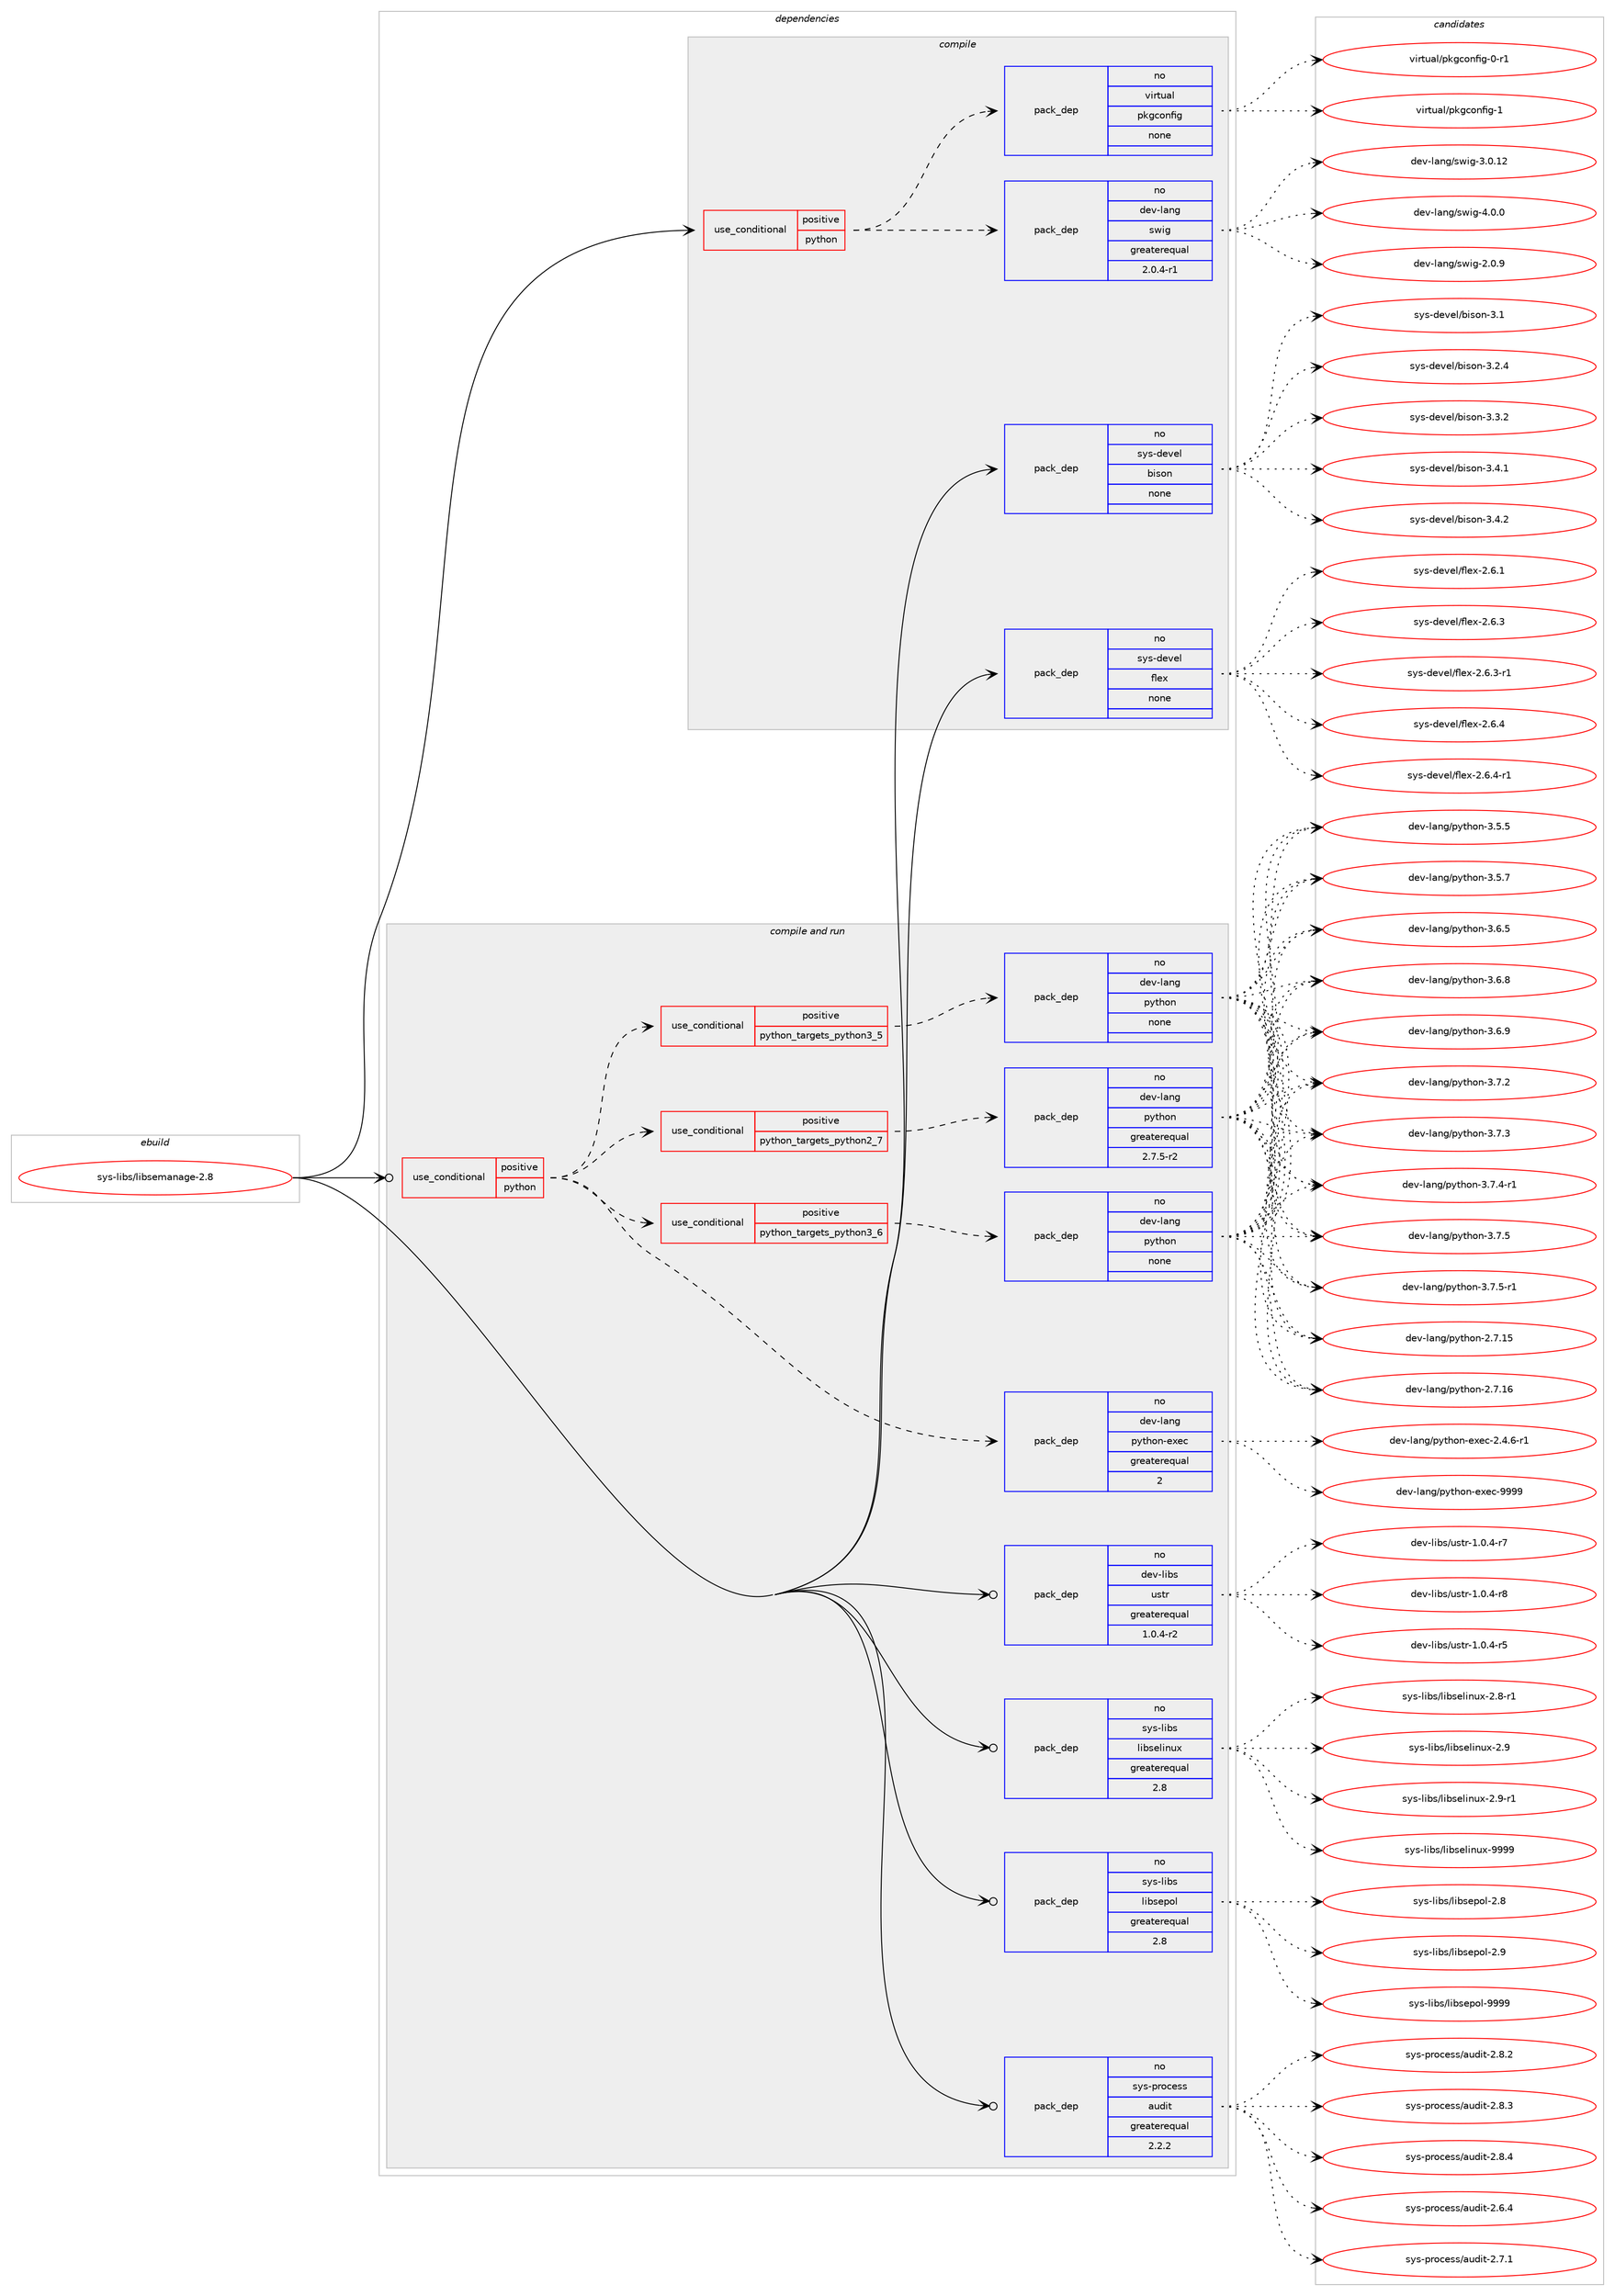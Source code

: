 digraph prolog {

# *************
# Graph options
# *************

newrank=true;
concentrate=true;
compound=true;
graph [rankdir=LR,fontname=Helvetica,fontsize=10,ranksep=1.5];#, ranksep=2.5, nodesep=0.2];
edge  [arrowhead=vee];
node  [fontname=Helvetica,fontsize=10];

# **********
# The ebuild
# **********

subgraph cluster_leftcol {
color=gray;
rank=same;
label=<<i>ebuild</i>>;
id [label="sys-libs/libsemanage-2.8", color=red, width=4, href="../sys-libs/libsemanage-2.8.svg"];
}

# ****************
# The dependencies
# ****************

subgraph cluster_midcol {
color=gray;
label=<<i>dependencies</i>>;
subgraph cluster_compile {
fillcolor="#eeeeee";
style=filled;
label=<<i>compile</i>>;
subgraph cond215826 {
dependency898171 [label=<<TABLE BORDER="0" CELLBORDER="1" CELLSPACING="0" CELLPADDING="4"><TR><TD ROWSPAN="3" CELLPADDING="10">use_conditional</TD></TR><TR><TD>positive</TD></TR><TR><TD>python</TD></TR></TABLE>>, shape=none, color=red];
subgraph pack666555 {
dependency898172 [label=<<TABLE BORDER="0" CELLBORDER="1" CELLSPACING="0" CELLPADDING="4" WIDTH="220"><TR><TD ROWSPAN="6" CELLPADDING="30">pack_dep</TD></TR><TR><TD WIDTH="110">no</TD></TR><TR><TD>dev-lang</TD></TR><TR><TD>swig</TD></TR><TR><TD>greaterequal</TD></TR><TR><TD>2.0.4-r1</TD></TR></TABLE>>, shape=none, color=blue];
}
dependency898171:e -> dependency898172:w [weight=20,style="dashed",arrowhead="vee"];
subgraph pack666556 {
dependency898173 [label=<<TABLE BORDER="0" CELLBORDER="1" CELLSPACING="0" CELLPADDING="4" WIDTH="220"><TR><TD ROWSPAN="6" CELLPADDING="30">pack_dep</TD></TR><TR><TD WIDTH="110">no</TD></TR><TR><TD>virtual</TD></TR><TR><TD>pkgconfig</TD></TR><TR><TD>none</TD></TR><TR><TD></TD></TR></TABLE>>, shape=none, color=blue];
}
dependency898171:e -> dependency898173:w [weight=20,style="dashed",arrowhead="vee"];
}
id:e -> dependency898171:w [weight=20,style="solid",arrowhead="vee"];
subgraph pack666557 {
dependency898174 [label=<<TABLE BORDER="0" CELLBORDER="1" CELLSPACING="0" CELLPADDING="4" WIDTH="220"><TR><TD ROWSPAN="6" CELLPADDING="30">pack_dep</TD></TR><TR><TD WIDTH="110">no</TD></TR><TR><TD>sys-devel</TD></TR><TR><TD>bison</TD></TR><TR><TD>none</TD></TR><TR><TD></TD></TR></TABLE>>, shape=none, color=blue];
}
id:e -> dependency898174:w [weight=20,style="solid",arrowhead="vee"];
subgraph pack666558 {
dependency898175 [label=<<TABLE BORDER="0" CELLBORDER="1" CELLSPACING="0" CELLPADDING="4" WIDTH="220"><TR><TD ROWSPAN="6" CELLPADDING="30">pack_dep</TD></TR><TR><TD WIDTH="110">no</TD></TR><TR><TD>sys-devel</TD></TR><TR><TD>flex</TD></TR><TR><TD>none</TD></TR><TR><TD></TD></TR></TABLE>>, shape=none, color=blue];
}
id:e -> dependency898175:w [weight=20,style="solid",arrowhead="vee"];
}
subgraph cluster_compileandrun {
fillcolor="#eeeeee";
style=filled;
label=<<i>compile and run</i>>;
subgraph cond215827 {
dependency898176 [label=<<TABLE BORDER="0" CELLBORDER="1" CELLSPACING="0" CELLPADDING="4"><TR><TD ROWSPAN="3" CELLPADDING="10">use_conditional</TD></TR><TR><TD>positive</TD></TR><TR><TD>python</TD></TR></TABLE>>, shape=none, color=red];
subgraph cond215828 {
dependency898177 [label=<<TABLE BORDER="0" CELLBORDER="1" CELLSPACING="0" CELLPADDING="4"><TR><TD ROWSPAN="3" CELLPADDING="10">use_conditional</TD></TR><TR><TD>positive</TD></TR><TR><TD>python_targets_python2_7</TD></TR></TABLE>>, shape=none, color=red];
subgraph pack666559 {
dependency898178 [label=<<TABLE BORDER="0" CELLBORDER="1" CELLSPACING="0" CELLPADDING="4" WIDTH="220"><TR><TD ROWSPAN="6" CELLPADDING="30">pack_dep</TD></TR><TR><TD WIDTH="110">no</TD></TR><TR><TD>dev-lang</TD></TR><TR><TD>python</TD></TR><TR><TD>greaterequal</TD></TR><TR><TD>2.7.5-r2</TD></TR></TABLE>>, shape=none, color=blue];
}
dependency898177:e -> dependency898178:w [weight=20,style="dashed",arrowhead="vee"];
}
dependency898176:e -> dependency898177:w [weight=20,style="dashed",arrowhead="vee"];
subgraph cond215829 {
dependency898179 [label=<<TABLE BORDER="0" CELLBORDER="1" CELLSPACING="0" CELLPADDING="4"><TR><TD ROWSPAN="3" CELLPADDING="10">use_conditional</TD></TR><TR><TD>positive</TD></TR><TR><TD>python_targets_python3_5</TD></TR></TABLE>>, shape=none, color=red];
subgraph pack666560 {
dependency898180 [label=<<TABLE BORDER="0" CELLBORDER="1" CELLSPACING="0" CELLPADDING="4" WIDTH="220"><TR><TD ROWSPAN="6" CELLPADDING="30">pack_dep</TD></TR><TR><TD WIDTH="110">no</TD></TR><TR><TD>dev-lang</TD></TR><TR><TD>python</TD></TR><TR><TD>none</TD></TR><TR><TD></TD></TR></TABLE>>, shape=none, color=blue];
}
dependency898179:e -> dependency898180:w [weight=20,style="dashed",arrowhead="vee"];
}
dependency898176:e -> dependency898179:w [weight=20,style="dashed",arrowhead="vee"];
subgraph cond215830 {
dependency898181 [label=<<TABLE BORDER="0" CELLBORDER="1" CELLSPACING="0" CELLPADDING="4"><TR><TD ROWSPAN="3" CELLPADDING="10">use_conditional</TD></TR><TR><TD>positive</TD></TR><TR><TD>python_targets_python3_6</TD></TR></TABLE>>, shape=none, color=red];
subgraph pack666561 {
dependency898182 [label=<<TABLE BORDER="0" CELLBORDER="1" CELLSPACING="0" CELLPADDING="4" WIDTH="220"><TR><TD ROWSPAN="6" CELLPADDING="30">pack_dep</TD></TR><TR><TD WIDTH="110">no</TD></TR><TR><TD>dev-lang</TD></TR><TR><TD>python</TD></TR><TR><TD>none</TD></TR><TR><TD></TD></TR></TABLE>>, shape=none, color=blue];
}
dependency898181:e -> dependency898182:w [weight=20,style="dashed",arrowhead="vee"];
}
dependency898176:e -> dependency898181:w [weight=20,style="dashed",arrowhead="vee"];
subgraph pack666562 {
dependency898183 [label=<<TABLE BORDER="0" CELLBORDER="1" CELLSPACING="0" CELLPADDING="4" WIDTH="220"><TR><TD ROWSPAN="6" CELLPADDING="30">pack_dep</TD></TR><TR><TD WIDTH="110">no</TD></TR><TR><TD>dev-lang</TD></TR><TR><TD>python-exec</TD></TR><TR><TD>greaterequal</TD></TR><TR><TD>2</TD></TR></TABLE>>, shape=none, color=blue];
}
dependency898176:e -> dependency898183:w [weight=20,style="dashed",arrowhead="vee"];
}
id:e -> dependency898176:w [weight=20,style="solid",arrowhead="odotvee"];
subgraph pack666563 {
dependency898184 [label=<<TABLE BORDER="0" CELLBORDER="1" CELLSPACING="0" CELLPADDING="4" WIDTH="220"><TR><TD ROWSPAN="6" CELLPADDING="30">pack_dep</TD></TR><TR><TD WIDTH="110">no</TD></TR><TR><TD>dev-libs</TD></TR><TR><TD>ustr</TD></TR><TR><TD>greaterequal</TD></TR><TR><TD>1.0.4-r2</TD></TR></TABLE>>, shape=none, color=blue];
}
id:e -> dependency898184:w [weight=20,style="solid",arrowhead="odotvee"];
subgraph pack666564 {
dependency898185 [label=<<TABLE BORDER="0" CELLBORDER="1" CELLSPACING="0" CELLPADDING="4" WIDTH="220"><TR><TD ROWSPAN="6" CELLPADDING="30">pack_dep</TD></TR><TR><TD WIDTH="110">no</TD></TR><TR><TD>sys-libs</TD></TR><TR><TD>libselinux</TD></TR><TR><TD>greaterequal</TD></TR><TR><TD>2.8</TD></TR></TABLE>>, shape=none, color=blue];
}
id:e -> dependency898185:w [weight=20,style="solid",arrowhead="odotvee"];
subgraph pack666565 {
dependency898186 [label=<<TABLE BORDER="0" CELLBORDER="1" CELLSPACING="0" CELLPADDING="4" WIDTH="220"><TR><TD ROWSPAN="6" CELLPADDING="30">pack_dep</TD></TR><TR><TD WIDTH="110">no</TD></TR><TR><TD>sys-libs</TD></TR><TR><TD>libsepol</TD></TR><TR><TD>greaterequal</TD></TR><TR><TD>2.8</TD></TR></TABLE>>, shape=none, color=blue];
}
id:e -> dependency898186:w [weight=20,style="solid",arrowhead="odotvee"];
subgraph pack666566 {
dependency898187 [label=<<TABLE BORDER="0" CELLBORDER="1" CELLSPACING="0" CELLPADDING="4" WIDTH="220"><TR><TD ROWSPAN="6" CELLPADDING="30">pack_dep</TD></TR><TR><TD WIDTH="110">no</TD></TR><TR><TD>sys-process</TD></TR><TR><TD>audit</TD></TR><TR><TD>greaterequal</TD></TR><TR><TD>2.2.2</TD></TR></TABLE>>, shape=none, color=blue];
}
id:e -> dependency898187:w [weight=20,style="solid",arrowhead="odotvee"];
}
subgraph cluster_run {
fillcolor="#eeeeee";
style=filled;
label=<<i>run</i>>;
}
}

# **************
# The candidates
# **************

subgraph cluster_choices {
rank=same;
color=gray;
label=<<i>candidates</i>>;

subgraph choice666555 {
color=black;
nodesep=1;
choice100101118451089711010347115119105103455046484657 [label="dev-lang/swig-2.0.9", color=red, width=4,href="../dev-lang/swig-2.0.9.svg"];
choice10010111845108971101034711511910510345514648464950 [label="dev-lang/swig-3.0.12", color=red, width=4,href="../dev-lang/swig-3.0.12.svg"];
choice100101118451089711010347115119105103455246484648 [label="dev-lang/swig-4.0.0", color=red, width=4,href="../dev-lang/swig-4.0.0.svg"];
dependency898172:e -> choice100101118451089711010347115119105103455046484657:w [style=dotted,weight="100"];
dependency898172:e -> choice10010111845108971101034711511910510345514648464950:w [style=dotted,weight="100"];
dependency898172:e -> choice100101118451089711010347115119105103455246484648:w [style=dotted,weight="100"];
}
subgraph choice666556 {
color=black;
nodesep=1;
choice11810511411611797108471121071039911111010210510345484511449 [label="virtual/pkgconfig-0-r1", color=red, width=4,href="../virtual/pkgconfig-0-r1.svg"];
choice1181051141161179710847112107103991111101021051034549 [label="virtual/pkgconfig-1", color=red, width=4,href="../virtual/pkgconfig-1.svg"];
dependency898173:e -> choice11810511411611797108471121071039911111010210510345484511449:w [style=dotted,weight="100"];
dependency898173:e -> choice1181051141161179710847112107103991111101021051034549:w [style=dotted,weight="100"];
}
subgraph choice666557 {
color=black;
nodesep=1;
choice11512111545100101118101108479810511511111045514649 [label="sys-devel/bison-3.1", color=red, width=4,href="../sys-devel/bison-3.1.svg"];
choice115121115451001011181011084798105115111110455146504652 [label="sys-devel/bison-3.2.4", color=red, width=4,href="../sys-devel/bison-3.2.4.svg"];
choice115121115451001011181011084798105115111110455146514650 [label="sys-devel/bison-3.3.2", color=red, width=4,href="../sys-devel/bison-3.3.2.svg"];
choice115121115451001011181011084798105115111110455146524649 [label="sys-devel/bison-3.4.1", color=red, width=4,href="../sys-devel/bison-3.4.1.svg"];
choice115121115451001011181011084798105115111110455146524650 [label="sys-devel/bison-3.4.2", color=red, width=4,href="../sys-devel/bison-3.4.2.svg"];
dependency898174:e -> choice11512111545100101118101108479810511511111045514649:w [style=dotted,weight="100"];
dependency898174:e -> choice115121115451001011181011084798105115111110455146504652:w [style=dotted,weight="100"];
dependency898174:e -> choice115121115451001011181011084798105115111110455146514650:w [style=dotted,weight="100"];
dependency898174:e -> choice115121115451001011181011084798105115111110455146524649:w [style=dotted,weight="100"];
dependency898174:e -> choice115121115451001011181011084798105115111110455146524650:w [style=dotted,weight="100"];
}
subgraph choice666558 {
color=black;
nodesep=1;
choice1151211154510010111810110847102108101120455046544649 [label="sys-devel/flex-2.6.1", color=red, width=4,href="../sys-devel/flex-2.6.1.svg"];
choice1151211154510010111810110847102108101120455046544651 [label="sys-devel/flex-2.6.3", color=red, width=4,href="../sys-devel/flex-2.6.3.svg"];
choice11512111545100101118101108471021081011204550465446514511449 [label="sys-devel/flex-2.6.3-r1", color=red, width=4,href="../sys-devel/flex-2.6.3-r1.svg"];
choice1151211154510010111810110847102108101120455046544652 [label="sys-devel/flex-2.6.4", color=red, width=4,href="../sys-devel/flex-2.6.4.svg"];
choice11512111545100101118101108471021081011204550465446524511449 [label="sys-devel/flex-2.6.4-r1", color=red, width=4,href="../sys-devel/flex-2.6.4-r1.svg"];
dependency898175:e -> choice1151211154510010111810110847102108101120455046544649:w [style=dotted,weight="100"];
dependency898175:e -> choice1151211154510010111810110847102108101120455046544651:w [style=dotted,weight="100"];
dependency898175:e -> choice11512111545100101118101108471021081011204550465446514511449:w [style=dotted,weight="100"];
dependency898175:e -> choice1151211154510010111810110847102108101120455046544652:w [style=dotted,weight="100"];
dependency898175:e -> choice11512111545100101118101108471021081011204550465446524511449:w [style=dotted,weight="100"];
}
subgraph choice666559 {
color=black;
nodesep=1;
choice10010111845108971101034711212111610411111045504655464953 [label="dev-lang/python-2.7.15", color=red, width=4,href="../dev-lang/python-2.7.15.svg"];
choice10010111845108971101034711212111610411111045504655464954 [label="dev-lang/python-2.7.16", color=red, width=4,href="../dev-lang/python-2.7.16.svg"];
choice100101118451089711010347112121116104111110455146534653 [label="dev-lang/python-3.5.5", color=red, width=4,href="../dev-lang/python-3.5.5.svg"];
choice100101118451089711010347112121116104111110455146534655 [label="dev-lang/python-3.5.7", color=red, width=4,href="../dev-lang/python-3.5.7.svg"];
choice100101118451089711010347112121116104111110455146544653 [label="dev-lang/python-3.6.5", color=red, width=4,href="../dev-lang/python-3.6.5.svg"];
choice100101118451089711010347112121116104111110455146544656 [label="dev-lang/python-3.6.8", color=red, width=4,href="../dev-lang/python-3.6.8.svg"];
choice100101118451089711010347112121116104111110455146544657 [label="dev-lang/python-3.6.9", color=red, width=4,href="../dev-lang/python-3.6.9.svg"];
choice100101118451089711010347112121116104111110455146554650 [label="dev-lang/python-3.7.2", color=red, width=4,href="../dev-lang/python-3.7.2.svg"];
choice100101118451089711010347112121116104111110455146554651 [label="dev-lang/python-3.7.3", color=red, width=4,href="../dev-lang/python-3.7.3.svg"];
choice1001011184510897110103471121211161041111104551465546524511449 [label="dev-lang/python-3.7.4-r1", color=red, width=4,href="../dev-lang/python-3.7.4-r1.svg"];
choice100101118451089711010347112121116104111110455146554653 [label="dev-lang/python-3.7.5", color=red, width=4,href="../dev-lang/python-3.7.5.svg"];
choice1001011184510897110103471121211161041111104551465546534511449 [label="dev-lang/python-3.7.5-r1", color=red, width=4,href="../dev-lang/python-3.7.5-r1.svg"];
dependency898178:e -> choice10010111845108971101034711212111610411111045504655464953:w [style=dotted,weight="100"];
dependency898178:e -> choice10010111845108971101034711212111610411111045504655464954:w [style=dotted,weight="100"];
dependency898178:e -> choice100101118451089711010347112121116104111110455146534653:w [style=dotted,weight="100"];
dependency898178:e -> choice100101118451089711010347112121116104111110455146534655:w [style=dotted,weight="100"];
dependency898178:e -> choice100101118451089711010347112121116104111110455146544653:w [style=dotted,weight="100"];
dependency898178:e -> choice100101118451089711010347112121116104111110455146544656:w [style=dotted,weight="100"];
dependency898178:e -> choice100101118451089711010347112121116104111110455146544657:w [style=dotted,weight="100"];
dependency898178:e -> choice100101118451089711010347112121116104111110455146554650:w [style=dotted,weight="100"];
dependency898178:e -> choice100101118451089711010347112121116104111110455146554651:w [style=dotted,weight="100"];
dependency898178:e -> choice1001011184510897110103471121211161041111104551465546524511449:w [style=dotted,weight="100"];
dependency898178:e -> choice100101118451089711010347112121116104111110455146554653:w [style=dotted,weight="100"];
dependency898178:e -> choice1001011184510897110103471121211161041111104551465546534511449:w [style=dotted,weight="100"];
}
subgraph choice666560 {
color=black;
nodesep=1;
choice10010111845108971101034711212111610411111045504655464953 [label="dev-lang/python-2.7.15", color=red, width=4,href="../dev-lang/python-2.7.15.svg"];
choice10010111845108971101034711212111610411111045504655464954 [label="dev-lang/python-2.7.16", color=red, width=4,href="../dev-lang/python-2.7.16.svg"];
choice100101118451089711010347112121116104111110455146534653 [label="dev-lang/python-3.5.5", color=red, width=4,href="../dev-lang/python-3.5.5.svg"];
choice100101118451089711010347112121116104111110455146534655 [label="dev-lang/python-3.5.7", color=red, width=4,href="../dev-lang/python-3.5.7.svg"];
choice100101118451089711010347112121116104111110455146544653 [label="dev-lang/python-3.6.5", color=red, width=4,href="../dev-lang/python-3.6.5.svg"];
choice100101118451089711010347112121116104111110455146544656 [label="dev-lang/python-3.6.8", color=red, width=4,href="../dev-lang/python-3.6.8.svg"];
choice100101118451089711010347112121116104111110455146544657 [label="dev-lang/python-3.6.9", color=red, width=4,href="../dev-lang/python-3.6.9.svg"];
choice100101118451089711010347112121116104111110455146554650 [label="dev-lang/python-3.7.2", color=red, width=4,href="../dev-lang/python-3.7.2.svg"];
choice100101118451089711010347112121116104111110455146554651 [label="dev-lang/python-3.7.3", color=red, width=4,href="../dev-lang/python-3.7.3.svg"];
choice1001011184510897110103471121211161041111104551465546524511449 [label="dev-lang/python-3.7.4-r1", color=red, width=4,href="../dev-lang/python-3.7.4-r1.svg"];
choice100101118451089711010347112121116104111110455146554653 [label="dev-lang/python-3.7.5", color=red, width=4,href="../dev-lang/python-3.7.5.svg"];
choice1001011184510897110103471121211161041111104551465546534511449 [label="dev-lang/python-3.7.5-r1", color=red, width=4,href="../dev-lang/python-3.7.5-r1.svg"];
dependency898180:e -> choice10010111845108971101034711212111610411111045504655464953:w [style=dotted,weight="100"];
dependency898180:e -> choice10010111845108971101034711212111610411111045504655464954:w [style=dotted,weight="100"];
dependency898180:e -> choice100101118451089711010347112121116104111110455146534653:w [style=dotted,weight="100"];
dependency898180:e -> choice100101118451089711010347112121116104111110455146534655:w [style=dotted,weight="100"];
dependency898180:e -> choice100101118451089711010347112121116104111110455146544653:w [style=dotted,weight="100"];
dependency898180:e -> choice100101118451089711010347112121116104111110455146544656:w [style=dotted,weight="100"];
dependency898180:e -> choice100101118451089711010347112121116104111110455146544657:w [style=dotted,weight="100"];
dependency898180:e -> choice100101118451089711010347112121116104111110455146554650:w [style=dotted,weight="100"];
dependency898180:e -> choice100101118451089711010347112121116104111110455146554651:w [style=dotted,weight="100"];
dependency898180:e -> choice1001011184510897110103471121211161041111104551465546524511449:w [style=dotted,weight="100"];
dependency898180:e -> choice100101118451089711010347112121116104111110455146554653:w [style=dotted,weight="100"];
dependency898180:e -> choice1001011184510897110103471121211161041111104551465546534511449:w [style=dotted,weight="100"];
}
subgraph choice666561 {
color=black;
nodesep=1;
choice10010111845108971101034711212111610411111045504655464953 [label="dev-lang/python-2.7.15", color=red, width=4,href="../dev-lang/python-2.7.15.svg"];
choice10010111845108971101034711212111610411111045504655464954 [label="dev-lang/python-2.7.16", color=red, width=4,href="../dev-lang/python-2.7.16.svg"];
choice100101118451089711010347112121116104111110455146534653 [label="dev-lang/python-3.5.5", color=red, width=4,href="../dev-lang/python-3.5.5.svg"];
choice100101118451089711010347112121116104111110455146534655 [label="dev-lang/python-3.5.7", color=red, width=4,href="../dev-lang/python-3.5.7.svg"];
choice100101118451089711010347112121116104111110455146544653 [label="dev-lang/python-3.6.5", color=red, width=4,href="../dev-lang/python-3.6.5.svg"];
choice100101118451089711010347112121116104111110455146544656 [label="dev-lang/python-3.6.8", color=red, width=4,href="../dev-lang/python-3.6.8.svg"];
choice100101118451089711010347112121116104111110455146544657 [label="dev-lang/python-3.6.9", color=red, width=4,href="../dev-lang/python-3.6.9.svg"];
choice100101118451089711010347112121116104111110455146554650 [label="dev-lang/python-3.7.2", color=red, width=4,href="../dev-lang/python-3.7.2.svg"];
choice100101118451089711010347112121116104111110455146554651 [label="dev-lang/python-3.7.3", color=red, width=4,href="../dev-lang/python-3.7.3.svg"];
choice1001011184510897110103471121211161041111104551465546524511449 [label="dev-lang/python-3.7.4-r1", color=red, width=4,href="../dev-lang/python-3.7.4-r1.svg"];
choice100101118451089711010347112121116104111110455146554653 [label="dev-lang/python-3.7.5", color=red, width=4,href="../dev-lang/python-3.7.5.svg"];
choice1001011184510897110103471121211161041111104551465546534511449 [label="dev-lang/python-3.7.5-r1", color=red, width=4,href="../dev-lang/python-3.7.5-r1.svg"];
dependency898182:e -> choice10010111845108971101034711212111610411111045504655464953:w [style=dotted,weight="100"];
dependency898182:e -> choice10010111845108971101034711212111610411111045504655464954:w [style=dotted,weight="100"];
dependency898182:e -> choice100101118451089711010347112121116104111110455146534653:w [style=dotted,weight="100"];
dependency898182:e -> choice100101118451089711010347112121116104111110455146534655:w [style=dotted,weight="100"];
dependency898182:e -> choice100101118451089711010347112121116104111110455146544653:w [style=dotted,weight="100"];
dependency898182:e -> choice100101118451089711010347112121116104111110455146544656:w [style=dotted,weight="100"];
dependency898182:e -> choice100101118451089711010347112121116104111110455146544657:w [style=dotted,weight="100"];
dependency898182:e -> choice100101118451089711010347112121116104111110455146554650:w [style=dotted,weight="100"];
dependency898182:e -> choice100101118451089711010347112121116104111110455146554651:w [style=dotted,weight="100"];
dependency898182:e -> choice1001011184510897110103471121211161041111104551465546524511449:w [style=dotted,weight="100"];
dependency898182:e -> choice100101118451089711010347112121116104111110455146554653:w [style=dotted,weight="100"];
dependency898182:e -> choice1001011184510897110103471121211161041111104551465546534511449:w [style=dotted,weight="100"];
}
subgraph choice666562 {
color=black;
nodesep=1;
choice10010111845108971101034711212111610411111045101120101994550465246544511449 [label="dev-lang/python-exec-2.4.6-r1", color=red, width=4,href="../dev-lang/python-exec-2.4.6-r1.svg"];
choice10010111845108971101034711212111610411111045101120101994557575757 [label="dev-lang/python-exec-9999", color=red, width=4,href="../dev-lang/python-exec-9999.svg"];
dependency898183:e -> choice10010111845108971101034711212111610411111045101120101994550465246544511449:w [style=dotted,weight="100"];
dependency898183:e -> choice10010111845108971101034711212111610411111045101120101994557575757:w [style=dotted,weight="100"];
}
subgraph choice666563 {
color=black;
nodesep=1;
choice1001011184510810598115471171151161144549464846524511453 [label="dev-libs/ustr-1.0.4-r5", color=red, width=4,href="../dev-libs/ustr-1.0.4-r5.svg"];
choice1001011184510810598115471171151161144549464846524511455 [label="dev-libs/ustr-1.0.4-r7", color=red, width=4,href="../dev-libs/ustr-1.0.4-r7.svg"];
choice1001011184510810598115471171151161144549464846524511456 [label="dev-libs/ustr-1.0.4-r8", color=red, width=4,href="../dev-libs/ustr-1.0.4-r8.svg"];
dependency898184:e -> choice1001011184510810598115471171151161144549464846524511453:w [style=dotted,weight="100"];
dependency898184:e -> choice1001011184510810598115471171151161144549464846524511455:w [style=dotted,weight="100"];
dependency898184:e -> choice1001011184510810598115471171151161144549464846524511456:w [style=dotted,weight="100"];
}
subgraph choice666564 {
color=black;
nodesep=1;
choice11512111545108105981154710810598115101108105110117120455046564511449 [label="sys-libs/libselinux-2.8-r1", color=red, width=4,href="../sys-libs/libselinux-2.8-r1.svg"];
choice1151211154510810598115471081059811510110810511011712045504657 [label="sys-libs/libselinux-2.9", color=red, width=4,href="../sys-libs/libselinux-2.9.svg"];
choice11512111545108105981154710810598115101108105110117120455046574511449 [label="sys-libs/libselinux-2.9-r1", color=red, width=4,href="../sys-libs/libselinux-2.9-r1.svg"];
choice115121115451081059811547108105981151011081051101171204557575757 [label="sys-libs/libselinux-9999", color=red, width=4,href="../sys-libs/libselinux-9999.svg"];
dependency898185:e -> choice11512111545108105981154710810598115101108105110117120455046564511449:w [style=dotted,weight="100"];
dependency898185:e -> choice1151211154510810598115471081059811510110810511011712045504657:w [style=dotted,weight="100"];
dependency898185:e -> choice11512111545108105981154710810598115101108105110117120455046574511449:w [style=dotted,weight="100"];
dependency898185:e -> choice115121115451081059811547108105981151011081051101171204557575757:w [style=dotted,weight="100"];
}
subgraph choice666565 {
color=black;
nodesep=1;
choice1151211154510810598115471081059811510111211110845504656 [label="sys-libs/libsepol-2.8", color=red, width=4,href="../sys-libs/libsepol-2.8.svg"];
choice1151211154510810598115471081059811510111211110845504657 [label="sys-libs/libsepol-2.9", color=red, width=4,href="../sys-libs/libsepol-2.9.svg"];
choice115121115451081059811547108105981151011121111084557575757 [label="sys-libs/libsepol-9999", color=red, width=4,href="../sys-libs/libsepol-9999.svg"];
dependency898186:e -> choice1151211154510810598115471081059811510111211110845504656:w [style=dotted,weight="100"];
dependency898186:e -> choice1151211154510810598115471081059811510111211110845504657:w [style=dotted,weight="100"];
dependency898186:e -> choice115121115451081059811547108105981151011121111084557575757:w [style=dotted,weight="100"];
}
subgraph choice666566 {
color=black;
nodesep=1;
choice11512111545112114111991011151154797117100105116455046544652 [label="sys-process/audit-2.6.4", color=red, width=4,href="../sys-process/audit-2.6.4.svg"];
choice11512111545112114111991011151154797117100105116455046554649 [label="sys-process/audit-2.7.1", color=red, width=4,href="../sys-process/audit-2.7.1.svg"];
choice11512111545112114111991011151154797117100105116455046564650 [label="sys-process/audit-2.8.2", color=red, width=4,href="../sys-process/audit-2.8.2.svg"];
choice11512111545112114111991011151154797117100105116455046564651 [label="sys-process/audit-2.8.3", color=red, width=4,href="../sys-process/audit-2.8.3.svg"];
choice11512111545112114111991011151154797117100105116455046564652 [label="sys-process/audit-2.8.4", color=red, width=4,href="../sys-process/audit-2.8.4.svg"];
dependency898187:e -> choice11512111545112114111991011151154797117100105116455046544652:w [style=dotted,weight="100"];
dependency898187:e -> choice11512111545112114111991011151154797117100105116455046554649:w [style=dotted,weight="100"];
dependency898187:e -> choice11512111545112114111991011151154797117100105116455046564650:w [style=dotted,weight="100"];
dependency898187:e -> choice11512111545112114111991011151154797117100105116455046564651:w [style=dotted,weight="100"];
dependency898187:e -> choice11512111545112114111991011151154797117100105116455046564652:w [style=dotted,weight="100"];
}
}

}
